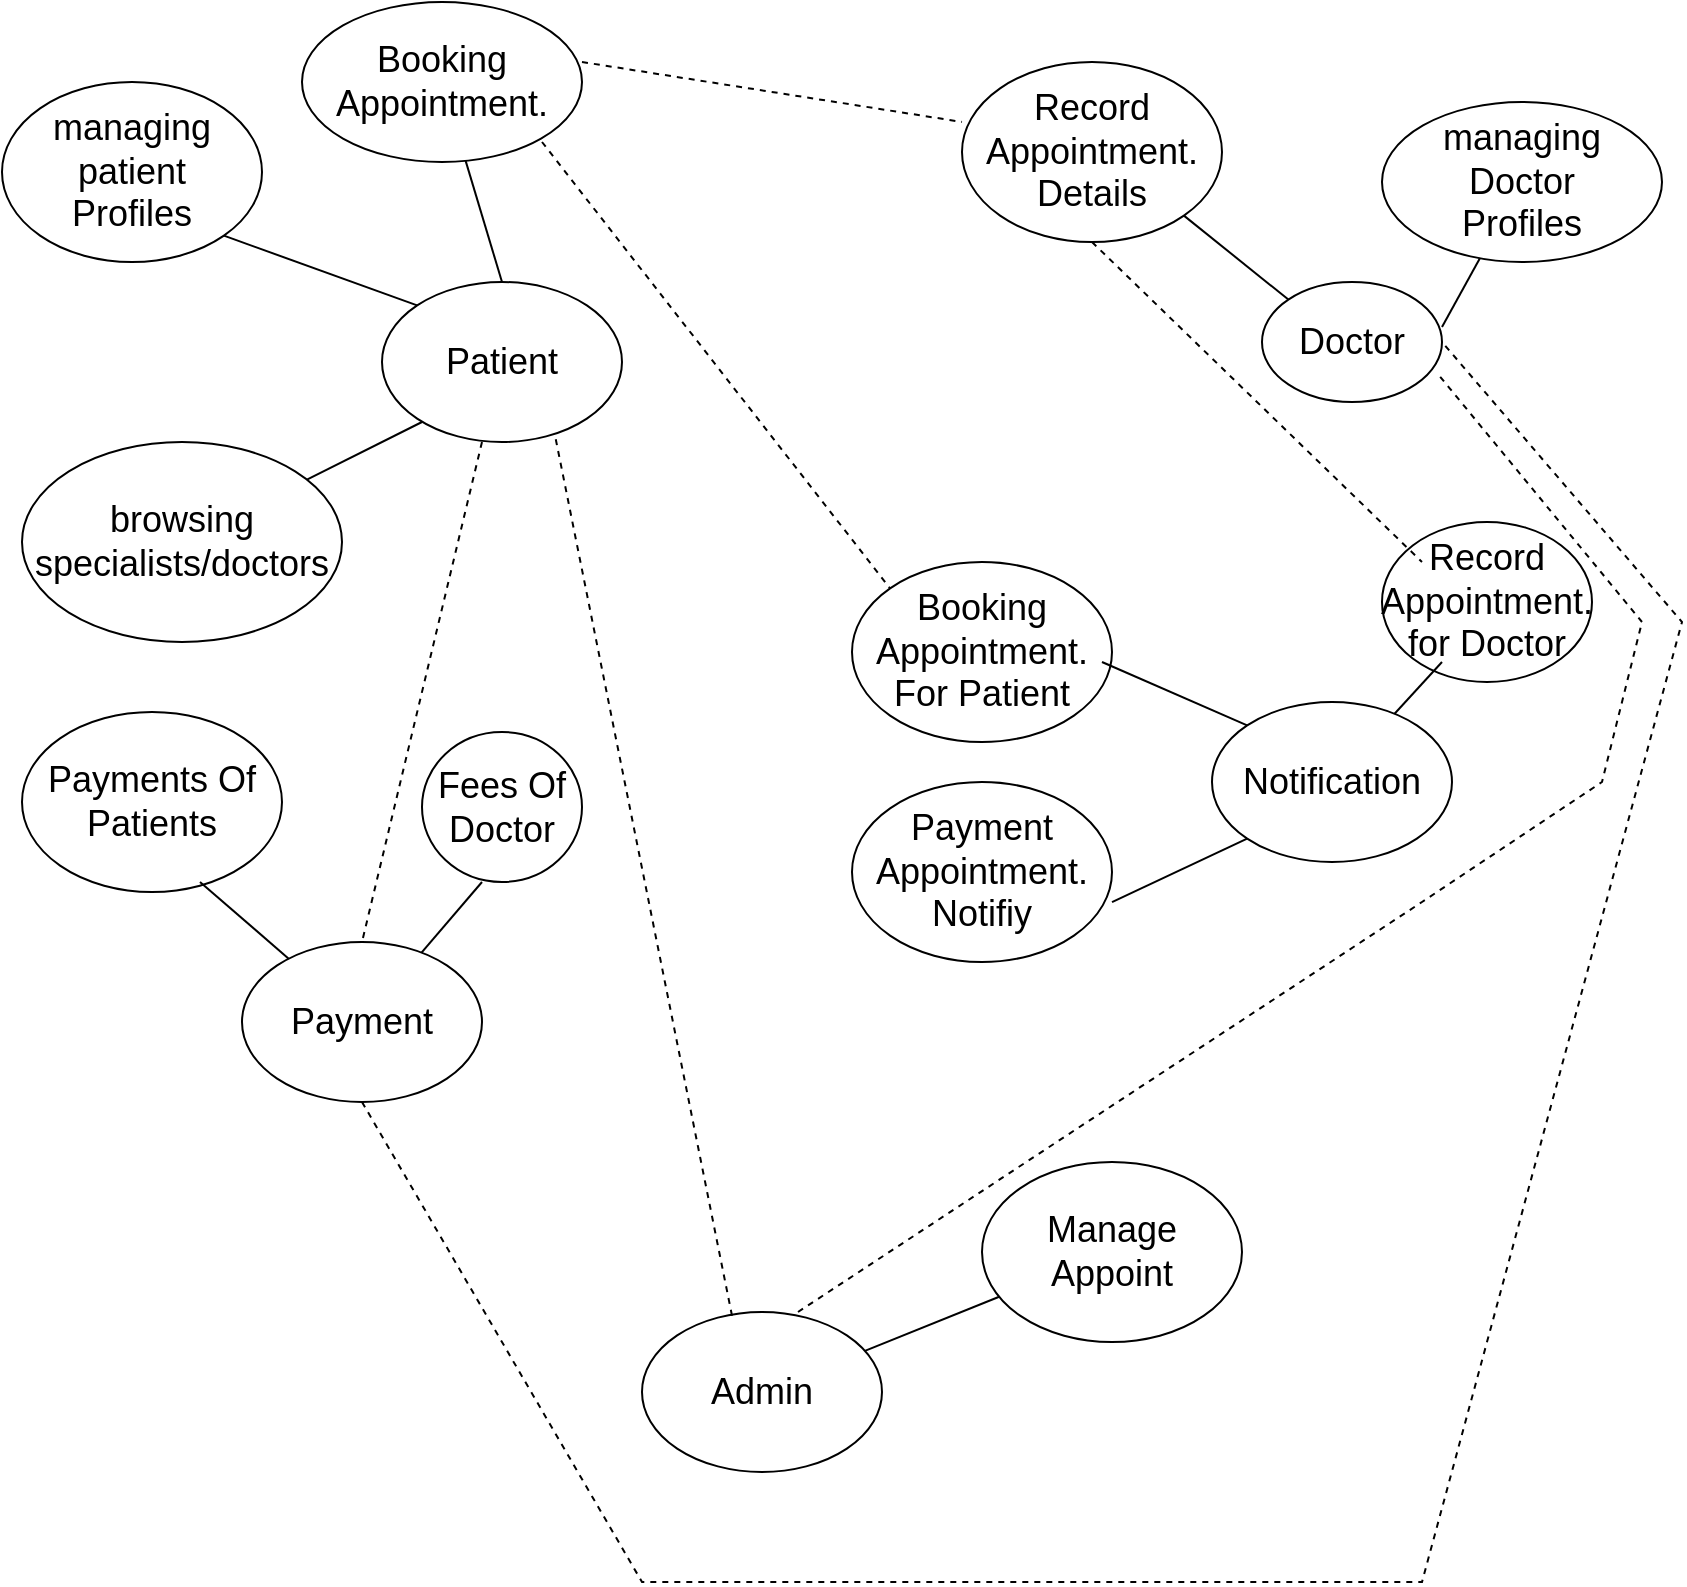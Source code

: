 <mxfile version="21.2.9" type="github">
  <diagram name="Page-1" id="HQtYEdvMHECK5UPGg0pq">
    <mxGraphModel dx="880" dy="452" grid="1" gridSize="10" guides="1" tooltips="1" connect="1" arrows="1" fold="1" page="1" pageScale="1" pageWidth="850" pageHeight="1100" math="0" shadow="0">
      <root>
        <mxCell id="0" />
        <mxCell id="1" parent="0" />
        <mxCell id="I6wZuCsDh1HZ-9oTuuNC-1" value="&lt;font style=&quot;font-size: 18px;&quot;&gt;Patient&lt;/font&gt;" style="ellipse;whiteSpace=wrap;html=1;" parent="1" vertex="1">
          <mxGeometry x="190" y="310" width="120" height="80" as="geometry" />
        </mxCell>
        <mxCell id="I6wZuCsDh1HZ-9oTuuNC-2" value="&lt;font style=&quot;font-size: 18px;&quot;&gt;managing patient&lt;br style=&quot;border-color: var(--border-color);&quot;&gt;&lt;span style=&quot;border-color: var(--border-color);&quot;&gt;Profiles&lt;/span&gt;&lt;br&gt;&lt;/font&gt;" style="ellipse;whiteSpace=wrap;html=1;" parent="1" vertex="1">
          <mxGeometry y="210" width="130" height="90" as="geometry" />
        </mxCell>
        <mxCell id="I6wZuCsDh1HZ-9oTuuNC-3" value="" style="endArrow=none;html=1;rounded=0;exitX=0;exitY=0;exitDx=0;exitDy=0;entryX=1;entryY=1;entryDx=0;entryDy=0;" parent="1" source="I6wZuCsDh1HZ-9oTuuNC-1" target="I6wZuCsDh1HZ-9oTuuNC-2" edge="1">
          <mxGeometry width="50" height="50" relative="1" as="geometry">
            <mxPoint x="150" y="290" as="sourcePoint" />
            <mxPoint x="90" y="250" as="targetPoint" />
          </mxGeometry>
        </mxCell>
        <mxCell id="I6wZuCsDh1HZ-9oTuuNC-4" value="&lt;font style=&quot;font-size: 18px;&quot;&gt;Booking Appointment.&lt;br&gt;&lt;/font&gt;" style="ellipse;whiteSpace=wrap;html=1;" parent="1" vertex="1">
          <mxGeometry x="150" y="170" width="140" height="80" as="geometry" />
        </mxCell>
        <mxCell id="I6wZuCsDh1HZ-9oTuuNC-5" value="" style="endArrow=none;html=1;rounded=0;exitX=0.5;exitY=0;exitDx=0;exitDy=0;" parent="1" source="I6wZuCsDh1HZ-9oTuuNC-1" target="I6wZuCsDh1HZ-9oTuuNC-4" edge="1">
          <mxGeometry width="50" height="50" relative="1" as="geometry">
            <mxPoint x="235" y="289" as="sourcePoint" />
            <mxPoint x="190" y="250" as="targetPoint" />
          </mxGeometry>
        </mxCell>
        <mxCell id="I6wZuCsDh1HZ-9oTuuNC-7" value="&lt;font style=&quot;font-size: 18px;&quot;&gt;browsing specialists/doctors&lt;br&gt;&lt;/font&gt;" style="ellipse;whiteSpace=wrap;html=1;" parent="1" vertex="1">
          <mxGeometry x="10" y="390" width="160" height="100" as="geometry" />
        </mxCell>
        <mxCell id="I6wZuCsDh1HZ-9oTuuNC-10" value="" style="endArrow=none;html=1;rounded=0;" parent="1" target="I6wZuCsDh1HZ-9oTuuNC-7" edge="1">
          <mxGeometry width="50" height="50" relative="1" as="geometry">
            <mxPoint x="210" y="380" as="sourcePoint" />
            <mxPoint x="110" y="337.5" as="targetPoint" />
          </mxGeometry>
        </mxCell>
        <mxCell id="I6wZuCsDh1HZ-9oTuuNC-16" value="&lt;font style=&quot;font-size: 18px;&quot;&gt;Doctor&lt;/font&gt;" style="ellipse;whiteSpace=wrap;html=1;" parent="1" vertex="1">
          <mxGeometry x="630" y="310" width="90" height="60" as="geometry" />
        </mxCell>
        <mxCell id="I6wZuCsDh1HZ-9oTuuNC-17" value="&lt;font style=&quot;font-size: 18px;&quot;&gt;Record&lt;br&gt;Appointment.&lt;br&gt;Details&lt;br&gt;&lt;/font&gt;" style="ellipse;whiteSpace=wrap;html=1;" parent="1" vertex="1">
          <mxGeometry x="480" y="200" width="130" height="90" as="geometry" />
        </mxCell>
        <mxCell id="I6wZuCsDh1HZ-9oTuuNC-18" value="" style="endArrow=none;html=1;rounded=0;exitX=0;exitY=0;exitDx=0;exitDy=0;entryX=1;entryY=1;entryDx=0;entryDy=0;" parent="1" source="I6wZuCsDh1HZ-9oTuuNC-16" target="I6wZuCsDh1HZ-9oTuuNC-17" edge="1">
          <mxGeometry width="50" height="50" relative="1" as="geometry">
            <mxPoint x="520" y="280" as="sourcePoint" />
            <mxPoint x="460" y="240" as="targetPoint" />
          </mxGeometry>
        </mxCell>
        <mxCell id="I6wZuCsDh1HZ-9oTuuNC-19" value="&lt;font style=&quot;font-size: 18px;&quot;&gt;managing &lt;br&gt;Doctor&lt;br&gt;Profiles&lt;br&gt;&lt;/font&gt;" style="ellipse;whiteSpace=wrap;html=1;" parent="1" vertex="1">
          <mxGeometry x="690" y="220" width="140" height="80" as="geometry" />
        </mxCell>
        <mxCell id="I6wZuCsDh1HZ-9oTuuNC-20" value="" style="endArrow=none;html=1;rounded=0;exitX=1;exitY=0.375;exitDx=0;exitDy=0;exitPerimeter=0;" parent="1" source="I6wZuCsDh1HZ-9oTuuNC-16" target="I6wZuCsDh1HZ-9oTuuNC-19" edge="1">
          <mxGeometry width="50" height="50" relative="1" as="geometry">
            <mxPoint x="605" y="279" as="sourcePoint" />
            <mxPoint x="560" y="240" as="targetPoint" />
          </mxGeometry>
        </mxCell>
        <mxCell id="I6wZuCsDh1HZ-9oTuuNC-24" value="&lt;font style=&quot;font-size: 18px;&quot;&gt;Notification&lt;/font&gt;" style="ellipse;whiteSpace=wrap;html=1;" parent="1" vertex="1">
          <mxGeometry x="605" y="520" width="120" height="80" as="geometry" />
        </mxCell>
        <mxCell id="I6wZuCsDh1HZ-9oTuuNC-25" value="&lt;font style=&quot;font-size: 18px;&quot;&gt;Booking&lt;br&gt;Appointment.&lt;br&gt;For Patient&lt;br&gt;&lt;/font&gt;" style="ellipse;whiteSpace=wrap;html=1;" parent="1" vertex="1">
          <mxGeometry x="425" y="450" width="130" height="90" as="geometry" />
        </mxCell>
        <mxCell id="I6wZuCsDh1HZ-9oTuuNC-26" value="" style="endArrow=none;html=1;rounded=0;exitX=0;exitY=0;exitDx=0;exitDy=0;" parent="1" source="I6wZuCsDh1HZ-9oTuuNC-24" edge="1">
          <mxGeometry width="50" height="50" relative="1" as="geometry">
            <mxPoint x="525" y="490" as="sourcePoint" />
            <mxPoint x="550" y="500" as="targetPoint" />
          </mxGeometry>
        </mxCell>
        <mxCell id="I6wZuCsDh1HZ-9oTuuNC-27" value="&lt;font style=&quot;font-size: 18px;&quot;&gt;Record Appointment.&lt;br&gt;for Doctor&lt;br&gt;&lt;/font&gt;" style="ellipse;whiteSpace=wrap;html=1;" parent="1" vertex="1">
          <mxGeometry x="690" y="430" width="105" height="80" as="geometry" />
        </mxCell>
        <mxCell id="I6wZuCsDh1HZ-9oTuuNC-28" value="" style="endArrow=none;html=1;rounded=0;" parent="1" source="I6wZuCsDh1HZ-9oTuuNC-24" edge="1">
          <mxGeometry width="50" height="50" relative="1" as="geometry">
            <mxPoint x="610" y="489" as="sourcePoint" />
            <mxPoint x="720" y="500" as="targetPoint" />
          </mxGeometry>
        </mxCell>
        <mxCell id="I6wZuCsDh1HZ-9oTuuNC-29" value="&lt;font style=&quot;font-size: 18px;&quot;&gt;Payment&lt;br&gt;Appointment.&lt;br&gt;Notifiy&lt;br&gt;&lt;/font&gt;" style="ellipse;whiteSpace=wrap;html=1;" parent="1" vertex="1">
          <mxGeometry x="425" y="560" width="130" height="90" as="geometry" />
        </mxCell>
        <mxCell id="I6wZuCsDh1HZ-9oTuuNC-30" value="" style="endArrow=none;html=1;rounded=0;exitX=0;exitY=1;exitDx=0;exitDy=0;entryX=1;entryY=0.667;entryDx=0;entryDy=0;entryPerimeter=0;" parent="1" source="I6wZuCsDh1HZ-9oTuuNC-24" target="I6wZuCsDh1HZ-9oTuuNC-29" edge="1">
          <mxGeometry width="50" height="50" relative="1" as="geometry">
            <mxPoint x="623" y="642" as="sourcePoint" />
            <mxPoint x="465" y="560" as="targetPoint" />
          </mxGeometry>
        </mxCell>
        <mxCell id="I6wZuCsDh1HZ-9oTuuNC-31" value="&lt;font style=&quot;font-size: 18px;&quot;&gt;Payment&lt;/font&gt;" style="ellipse;whiteSpace=wrap;html=1;" parent="1" vertex="1">
          <mxGeometry x="120" y="640" width="120" height="80" as="geometry" />
        </mxCell>
        <mxCell id="I6wZuCsDh1HZ-9oTuuNC-32" value="&lt;font style=&quot;font-size: 18px;&quot;&gt;Payments Of Patients&lt;br&gt;&lt;/font&gt;" style="ellipse;whiteSpace=wrap;html=1;" parent="1" vertex="1">
          <mxGeometry x="10" y="525" width="130" height="90" as="geometry" />
        </mxCell>
        <mxCell id="I6wZuCsDh1HZ-9oTuuNC-33" value="&lt;font style=&quot;font-size: 18px;&quot;&gt;Fees Of Doctor&lt;br&gt;&lt;/font&gt;" style="ellipse;whiteSpace=wrap;html=1;" parent="1" vertex="1">
          <mxGeometry x="210" y="535" width="80" height="75" as="geometry" />
        </mxCell>
        <mxCell id="I6wZuCsDh1HZ-9oTuuNC-34" value="" style="endArrow=none;html=1;rounded=0;exitX=0;exitY=1;exitDx=0;exitDy=0;" parent="1" target="I6wZuCsDh1HZ-9oTuuNC-31" edge="1">
          <mxGeometry width="50" height="50" relative="1" as="geometry">
            <mxPoint x="99" y="610" as="sourcePoint" />
            <mxPoint x="31" y="642" as="targetPoint" />
          </mxGeometry>
        </mxCell>
        <mxCell id="I6wZuCsDh1HZ-9oTuuNC-35" value="" style="endArrow=none;html=1;rounded=0;exitX=0;exitY=1;exitDx=0;exitDy=0;" parent="1" target="I6wZuCsDh1HZ-9oTuuNC-31" edge="1">
          <mxGeometry width="50" height="50" relative="1" as="geometry">
            <mxPoint x="240" y="610" as="sourcePoint" />
            <mxPoint x="284" y="648" as="targetPoint" />
          </mxGeometry>
        </mxCell>
        <mxCell id="I6wZuCsDh1HZ-9oTuuNC-37" value="&lt;font style=&quot;font-size: 18px;&quot;&gt;Admin&lt;/font&gt;" style="ellipse;whiteSpace=wrap;html=1;" parent="1" vertex="1">
          <mxGeometry x="320" y="825" width="120" height="80" as="geometry" />
        </mxCell>
        <mxCell id="I6wZuCsDh1HZ-9oTuuNC-38" value="&lt;font style=&quot;font-size: 18px;&quot;&gt;Manage Appoint&lt;br&gt;&lt;/font&gt;" style="ellipse;whiteSpace=wrap;html=1;" parent="1" vertex="1">
          <mxGeometry x="490" y="750" width="130" height="90" as="geometry" />
        </mxCell>
        <mxCell id="I6wZuCsDh1HZ-9oTuuNC-40" value="" style="endArrow=none;html=1;rounded=0;" parent="1" source="I6wZuCsDh1HZ-9oTuuNC-38" target="I6wZuCsDh1HZ-9oTuuNC-37" edge="1">
          <mxGeometry width="50" height="50" relative="1" as="geometry">
            <mxPoint x="384" y="795" as="sourcePoint" />
            <mxPoint x="316" y="827" as="targetPoint" />
            <Array as="points" />
          </mxGeometry>
        </mxCell>
        <mxCell id="I6wZuCsDh1HZ-9oTuuNC-44" value="" style="endArrow=none;dashed=1;html=1;rounded=0;entryX=0;entryY=0.333;entryDx=0;entryDy=0;entryPerimeter=0;" parent="1" target="I6wZuCsDh1HZ-9oTuuNC-17" edge="1">
          <mxGeometry width="50" height="50" relative="1" as="geometry">
            <mxPoint x="290" y="200" as="sourcePoint" />
            <mxPoint x="340" y="150" as="targetPoint" />
          </mxGeometry>
        </mxCell>
        <mxCell id="I6wZuCsDh1HZ-9oTuuNC-45" value="" style="endArrow=none;dashed=1;html=1;rounded=0;entryX=0;entryY=0;entryDx=0;entryDy=0;" parent="1" target="I6wZuCsDh1HZ-9oTuuNC-25" edge="1">
          <mxGeometry width="50" height="50" relative="1" as="geometry">
            <mxPoint x="270" y="240" as="sourcePoint" />
            <mxPoint x="460" y="270" as="targetPoint" />
          </mxGeometry>
        </mxCell>
        <mxCell id="I6wZuCsDh1HZ-9oTuuNC-46" value="" style="endArrow=none;dashed=1;html=1;rounded=0;entryX=0;entryY=0.333;entryDx=0;entryDy=0;entryPerimeter=0;exitX=0.5;exitY=1;exitDx=0;exitDy=0;" parent="1" source="I6wZuCsDh1HZ-9oTuuNC-17" edge="1">
          <mxGeometry width="50" height="50" relative="1" as="geometry">
            <mxPoint x="520" y="420" as="sourcePoint" />
            <mxPoint x="710" y="450" as="targetPoint" />
          </mxGeometry>
        </mxCell>
        <mxCell id="I6wZuCsDh1HZ-9oTuuNC-47" value="" style="endArrow=none;dashed=1;html=1;rounded=0;entryX=0.5;entryY=0;entryDx=0;entryDy=0;" parent="1" target="I6wZuCsDh1HZ-9oTuuNC-31" edge="1">
          <mxGeometry width="50" height="50" relative="1" as="geometry">
            <mxPoint x="240" y="390" as="sourcePoint" />
            <mxPoint x="414" y="613" as="targetPoint" />
          </mxGeometry>
        </mxCell>
        <mxCell id="I6wZuCsDh1HZ-9oTuuNC-49" value="" style="endArrow=none;dashed=1;html=1;rounded=0;entryX=1;entryY=0.5;entryDx=0;entryDy=0;" parent="1" target="I6wZuCsDh1HZ-9oTuuNC-16" edge="1">
          <mxGeometry width="50" height="50" relative="1" as="geometry">
            <mxPoint x="180" y="720" as="sourcePoint" />
            <mxPoint x="830" y="500" as="targetPoint" />
            <Array as="points">
              <mxPoint x="320" y="960" />
              <mxPoint x="710" y="960" />
              <mxPoint x="840" y="480" />
            </Array>
          </mxGeometry>
        </mxCell>
        <mxCell id="I6wZuCsDh1HZ-9oTuuNC-50" value="" style="endArrow=none;dashed=1;html=1;rounded=0;exitX=0.375;exitY=0.023;exitDx=0;exitDy=0;exitPerimeter=0;entryX=0.723;entryY=0.975;entryDx=0;entryDy=0;entryPerimeter=0;" parent="1" source="I6wZuCsDh1HZ-9oTuuNC-37" target="I6wZuCsDh1HZ-9oTuuNC-1" edge="1">
          <mxGeometry width="50" height="50" relative="1" as="geometry">
            <mxPoint x="340" y="790" as="sourcePoint" />
            <mxPoint x="330" y="520" as="targetPoint" />
          </mxGeometry>
        </mxCell>
        <mxCell id="I6wZuCsDh1HZ-9oTuuNC-51" value="" style="endArrow=none;dashed=1;html=1;rounded=0;exitX=0.375;exitY=0.023;exitDx=0;exitDy=0;exitPerimeter=0;" parent="1" edge="1">
          <mxGeometry width="50" height="50" relative="1" as="geometry">
            <mxPoint x="398" y="825" as="sourcePoint" />
            <mxPoint x="820" y="480" as="targetPoint" />
            <Array as="points">
              <mxPoint x="710" y="620" />
              <mxPoint x="800" y="560" />
            </Array>
          </mxGeometry>
        </mxCell>
        <mxCell id="I6wZuCsDh1HZ-9oTuuNC-52" value="" style="endArrow=none;dashed=1;html=1;rounded=0;exitX=0.99;exitY=0.79;exitDx=0;exitDy=0;exitPerimeter=0;" parent="1" source="I6wZuCsDh1HZ-9oTuuNC-16" edge="1">
          <mxGeometry width="50" height="50" relative="1" as="geometry">
            <mxPoint x="710" y="350" as="sourcePoint" />
            <mxPoint x="820" y="480" as="targetPoint" />
          </mxGeometry>
        </mxCell>
      </root>
    </mxGraphModel>
  </diagram>
</mxfile>

